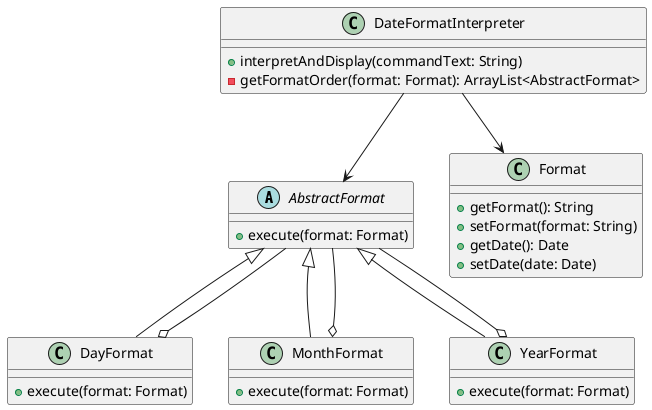 @startuml
abstract class AbstractFormat {
    +execute(format: Format)
}


class DayFormat extends AbstractFormat{
    +execute(format: Format)
}

class MonthFormat extends AbstractFormat{
    +execute(format: Format)
}

class YearFormat extends AbstractFormat{
    +execute(format: Format)
}

class Format {
    +getFormat(): String
    +setFormat(format: String)
    +getDate(): Date
    +setDate(date: Date)
}

class DateFormatInterpreter {
    +interpretAndDisplay(commandText: String)
    -getFormatOrder(format: Format): ArrayList<AbstractFormat>
}

DateFormatInterpreter --> Format
DateFormatInterpreter --> AbstractFormat

AbstractFormat --o DayFormat
AbstractFormat --o MonthFormat
AbstractFormat --o YearFormat
@enduml
